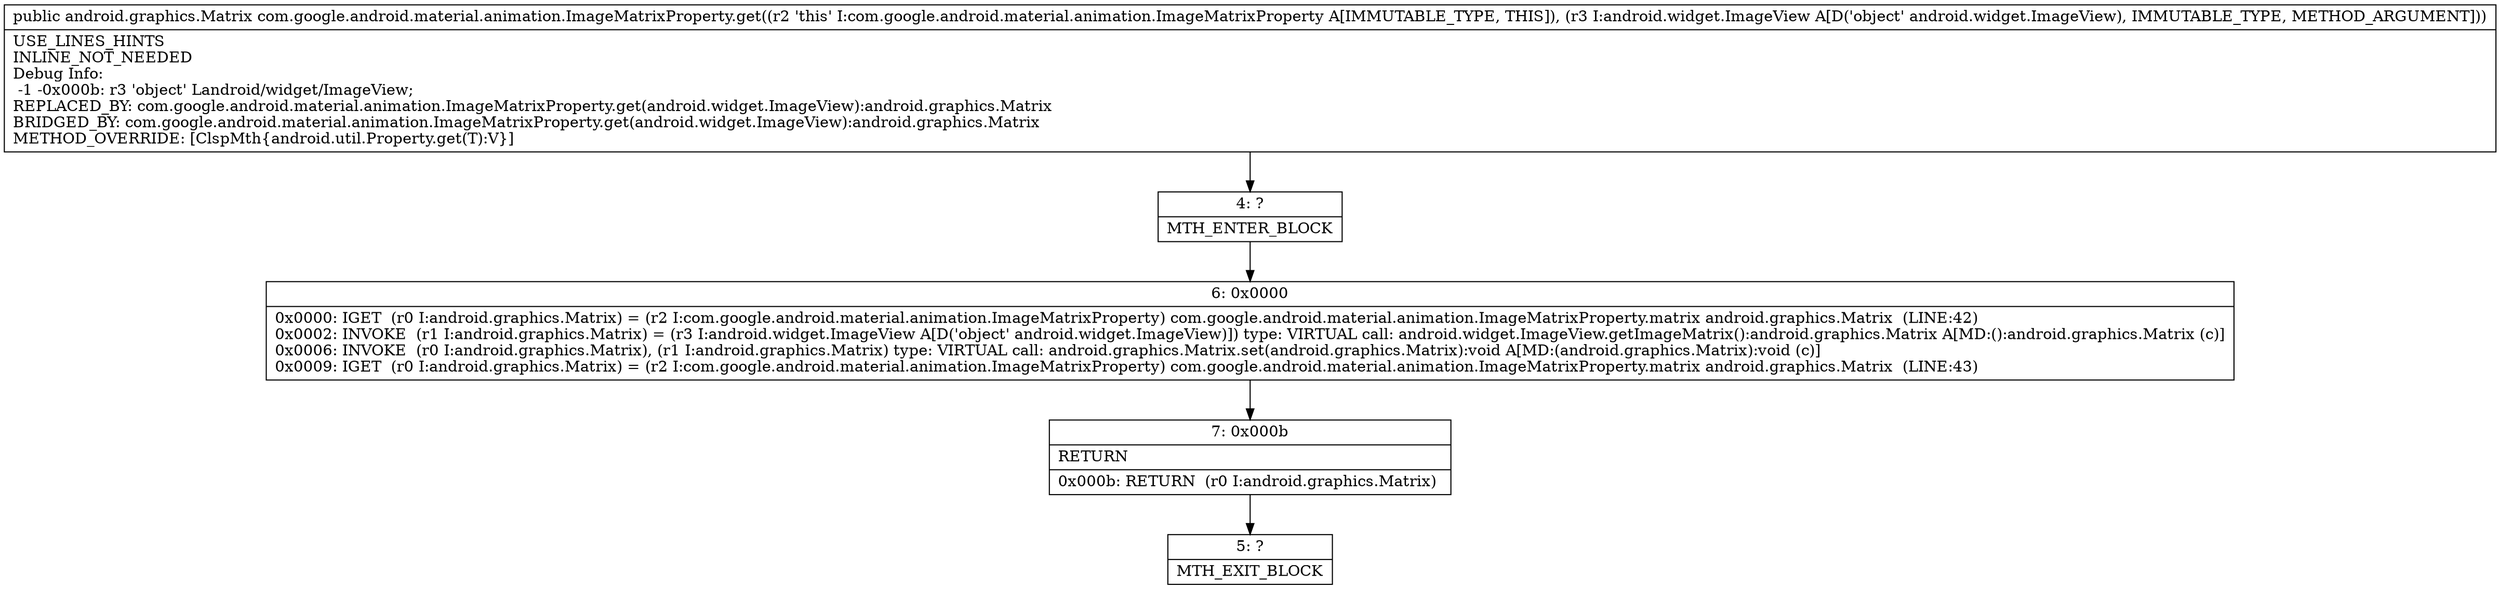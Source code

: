 digraph "CFG forcom.google.android.material.animation.ImageMatrixProperty.get(Landroid\/widget\/ImageView;)Landroid\/graphics\/Matrix;" {
Node_4 [shape=record,label="{4\:\ ?|MTH_ENTER_BLOCK\l}"];
Node_6 [shape=record,label="{6\:\ 0x0000|0x0000: IGET  (r0 I:android.graphics.Matrix) = (r2 I:com.google.android.material.animation.ImageMatrixProperty) com.google.android.material.animation.ImageMatrixProperty.matrix android.graphics.Matrix  (LINE:42)\l0x0002: INVOKE  (r1 I:android.graphics.Matrix) = (r3 I:android.widget.ImageView A[D('object' android.widget.ImageView)]) type: VIRTUAL call: android.widget.ImageView.getImageMatrix():android.graphics.Matrix A[MD:():android.graphics.Matrix (c)]\l0x0006: INVOKE  (r0 I:android.graphics.Matrix), (r1 I:android.graphics.Matrix) type: VIRTUAL call: android.graphics.Matrix.set(android.graphics.Matrix):void A[MD:(android.graphics.Matrix):void (c)]\l0x0009: IGET  (r0 I:android.graphics.Matrix) = (r2 I:com.google.android.material.animation.ImageMatrixProperty) com.google.android.material.animation.ImageMatrixProperty.matrix android.graphics.Matrix  (LINE:43)\l}"];
Node_7 [shape=record,label="{7\:\ 0x000b|RETURN\l|0x000b: RETURN  (r0 I:android.graphics.Matrix) \l}"];
Node_5 [shape=record,label="{5\:\ ?|MTH_EXIT_BLOCK\l}"];
MethodNode[shape=record,label="{public android.graphics.Matrix com.google.android.material.animation.ImageMatrixProperty.get((r2 'this' I:com.google.android.material.animation.ImageMatrixProperty A[IMMUTABLE_TYPE, THIS]), (r3 I:android.widget.ImageView A[D('object' android.widget.ImageView), IMMUTABLE_TYPE, METHOD_ARGUMENT]))  | USE_LINES_HINTS\lINLINE_NOT_NEEDED\lDebug Info:\l  \-1 \-0x000b: r3 'object' Landroid\/widget\/ImageView;\lREPLACED_BY: com.google.android.material.animation.ImageMatrixProperty.get(android.widget.ImageView):android.graphics.Matrix\lBRIDGED_BY: com.google.android.material.animation.ImageMatrixProperty.get(android.widget.ImageView):android.graphics.Matrix\lMETHOD_OVERRIDE: [ClspMth\{android.util.Property.get(T):V\}]\l}"];
MethodNode -> Node_4;Node_4 -> Node_6;
Node_6 -> Node_7;
Node_7 -> Node_5;
}


